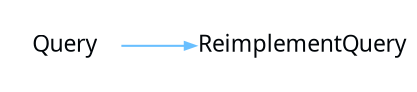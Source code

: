 digraph {
 rankdir = "LR"
 bgcolor = none;
 layout  = dot;
 edge [
   arrowsize = "0.5"
   color     = "#69BFFFFF"
 ]
 qDIaxhO[
   shape    = none
   label    = "Query"
   margin   = "0.01"
   fontname = "Segoe UI"
   fontsize = "11"
   fontcolor= "#010509FF"
 ]
 qc5axhO[
   shape    = none
   label    = "ReimplementQuery"
   margin   = "0.01"
   fontname = "Segoe UI"
   fontsize = "11"
   fontcolor= "#010509FF"
 ]
 qDIaxhO->qc5axhO
}
